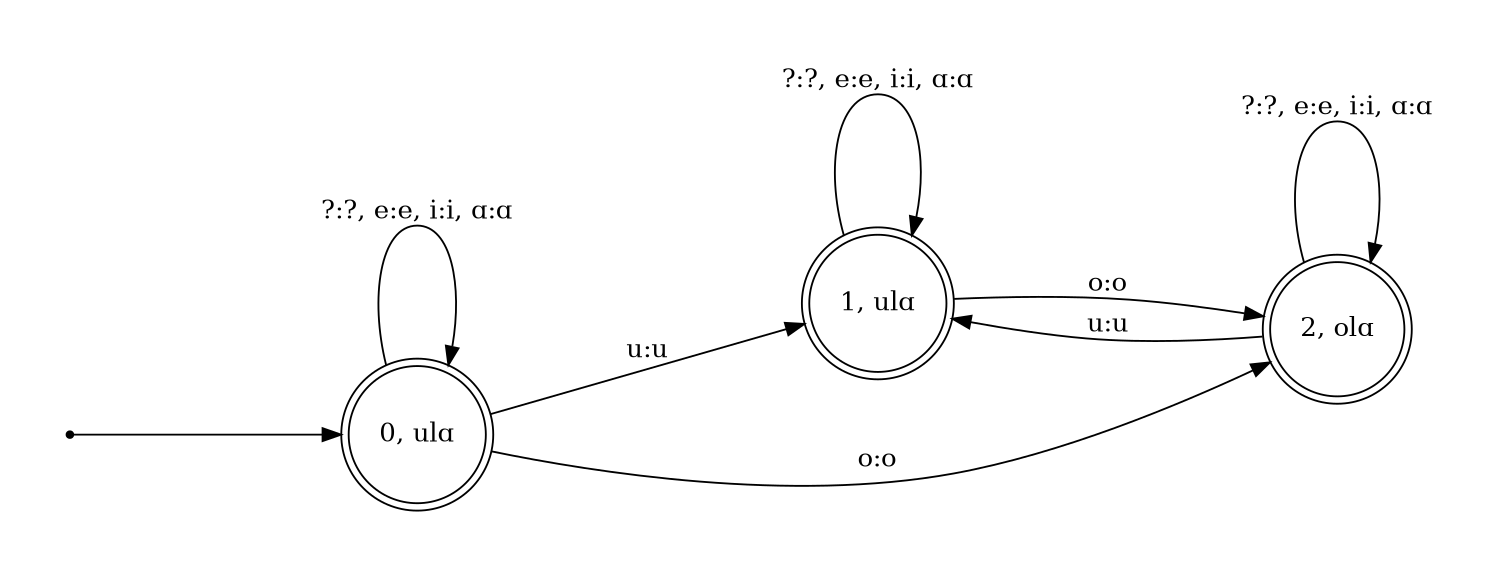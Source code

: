 digraph fst {
	graph [pad="0.5", nodesep="1", ranksep="2"];
	rankdir=LR;
	size="10,10";
	node [shape = point]; start;
	node [shape = doublecircle];
		"0, ulɑ";
		"1, ulɑ";
		"2, olɑ";

	"0, ulɑ" ->	"0, ulɑ" [ label = "?:?, e:e, i:i, ɑ:ɑ" ];
	"0, ulɑ" ->	"1, ulɑ" [ label = "u:u" ];
	"0, ulɑ" ->	"2, olɑ" [ label = "o:o" ];
	"2, olɑ" ->	"1, ulɑ" [ label = "u:u" ];
	"1, ulɑ" ->	"2, olɑ" [ label = "o:o" ];
	"1, ulɑ" ->	"1, ulɑ" [ label = "?:?, e:e, i:i, ɑ:ɑ" ];
	"2, olɑ" ->	"2, olɑ" [ label = "?:?, e:e, i:i, ɑ:ɑ" ];
	start -> "0, ulɑ";
}